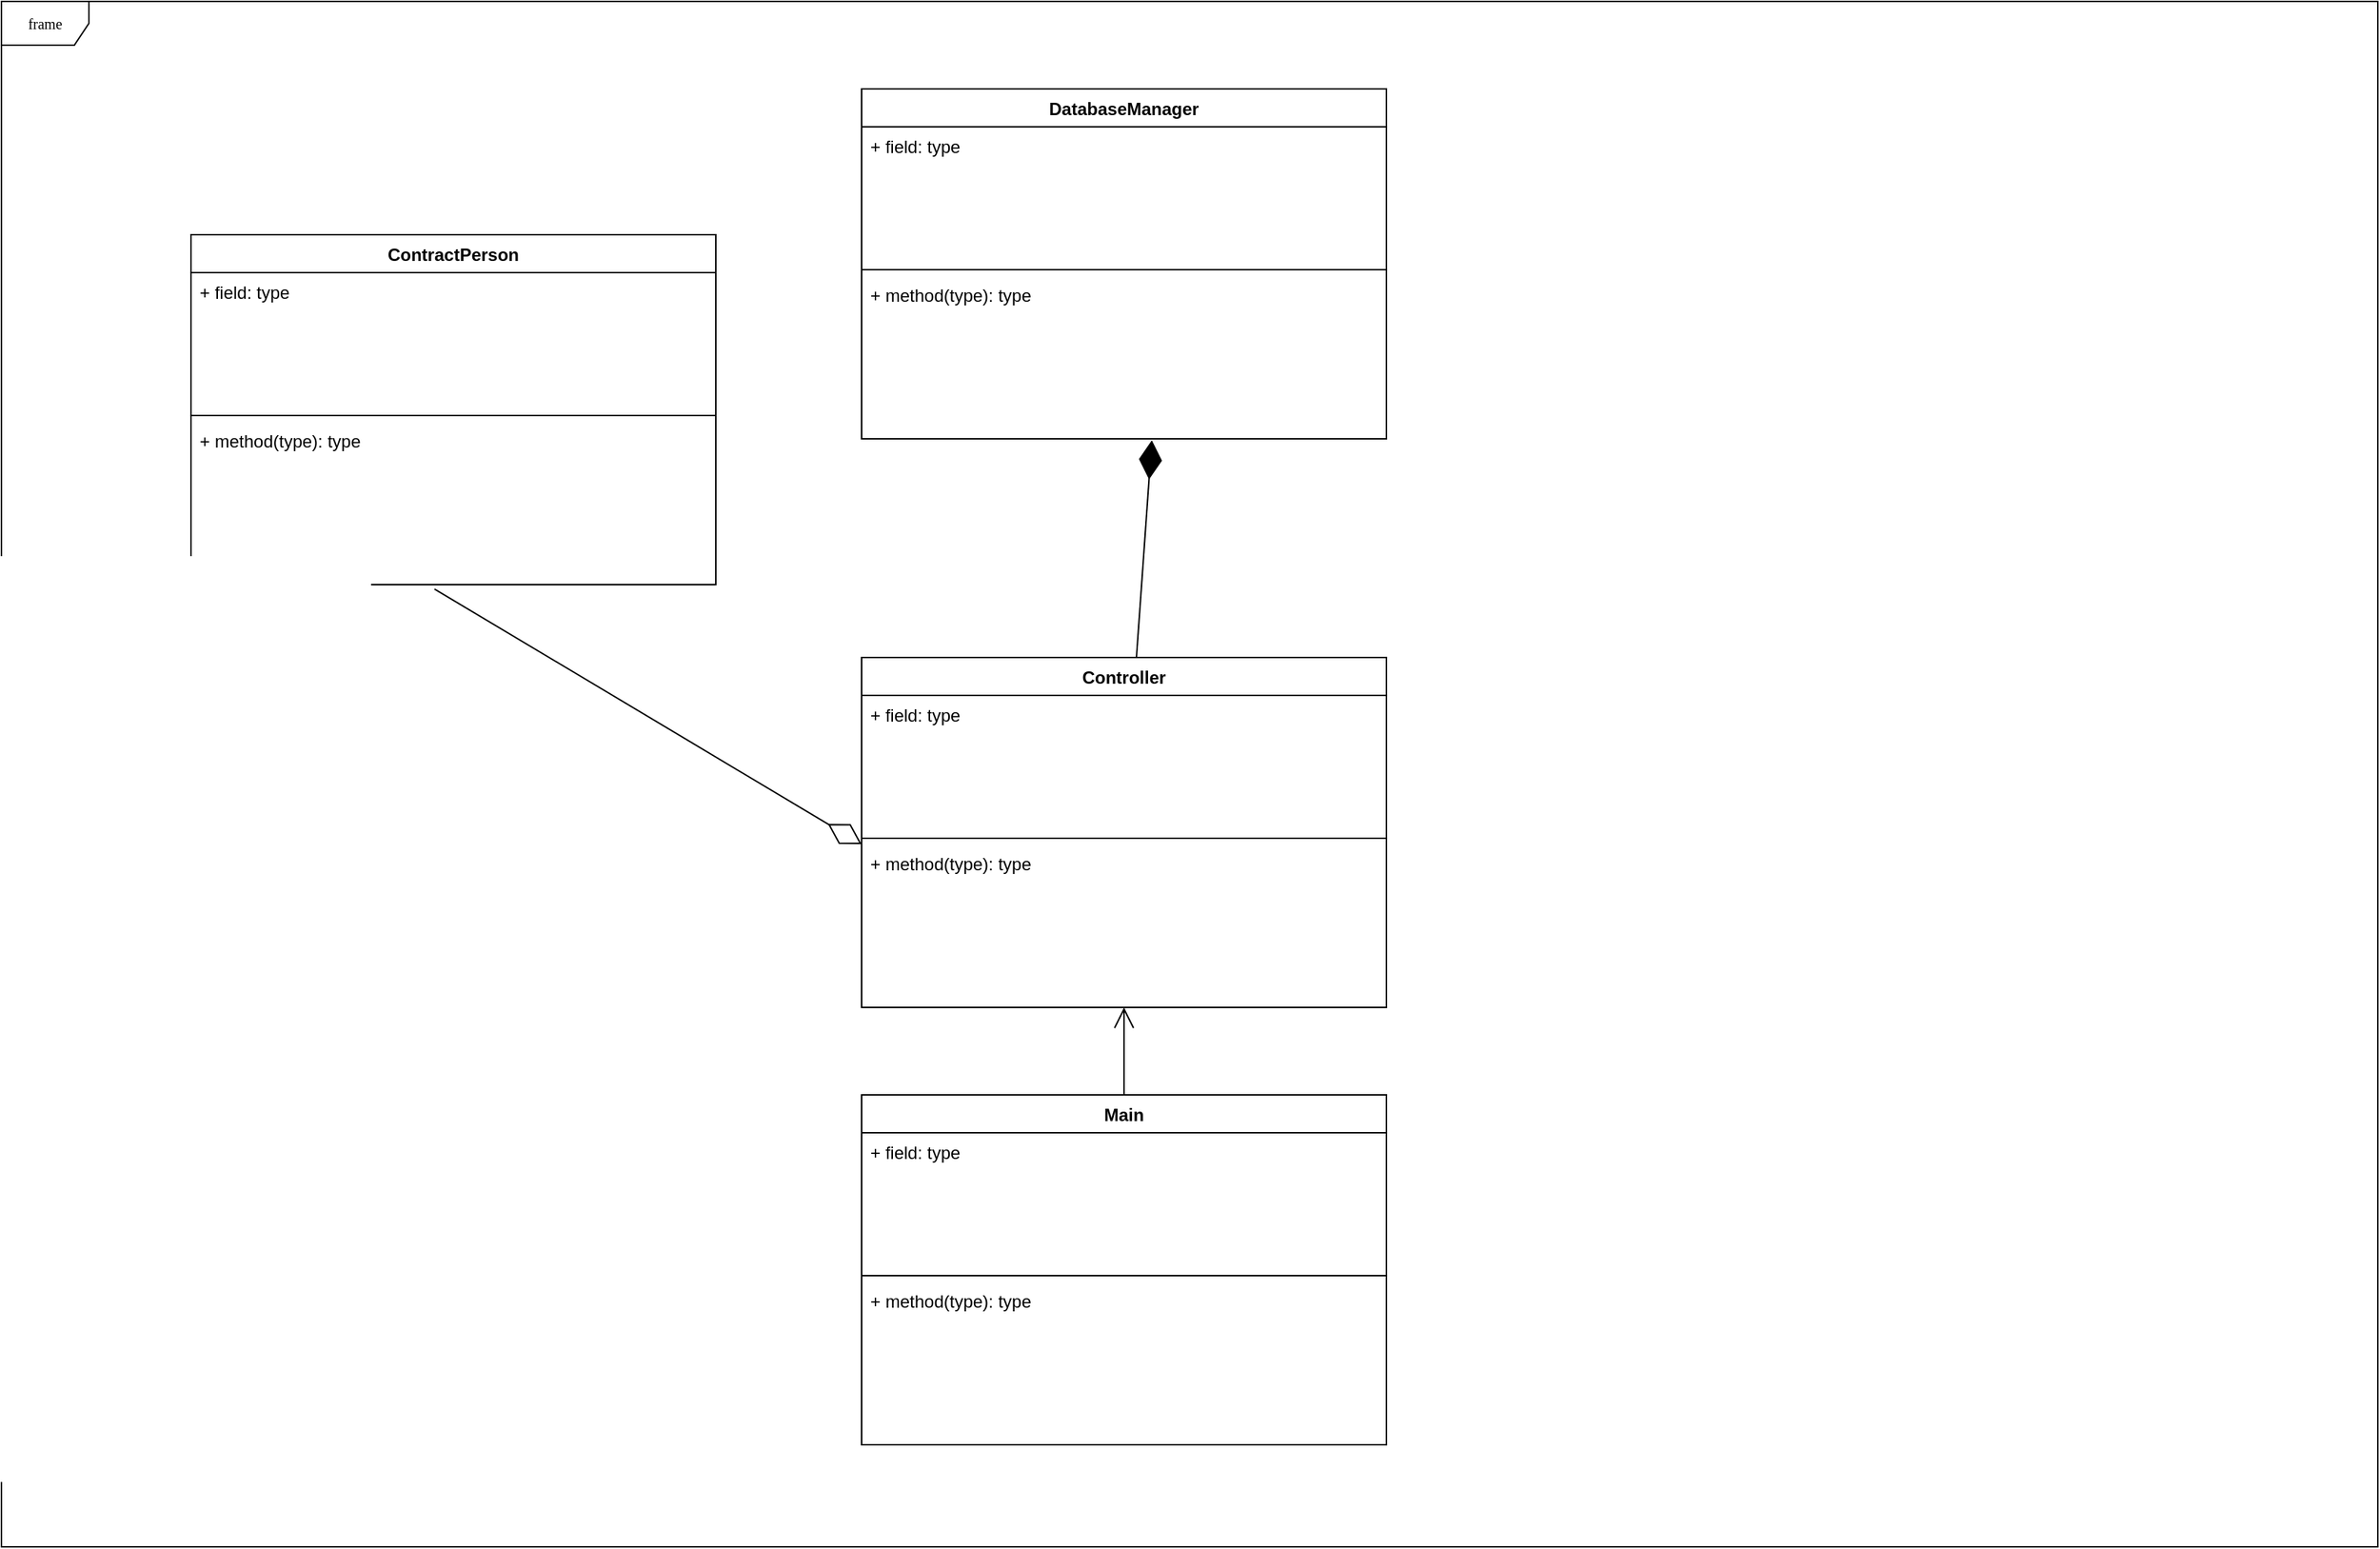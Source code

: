 <mxfile version="11.0.1" type="github"><diagram name="Page-1" id="c4acf3e9-155e-7222-9cf6-157b1a14988f"><mxGraphModel dx="2942" dy="1124" grid="1" gridSize="10" guides="1" tooltips="1" connect="1" arrows="1" fold="1" page="1" pageScale="1" pageWidth="850" pageHeight="1100" background="#ffffff" math="0" shadow="0"><root><mxCell id="0"/><mxCell id="1" parent="0"/><mxCell id="17acba5748e5396b-1" value="frame" style="shape=umlFrame;whiteSpace=wrap;html=1;rounded=0;shadow=0;comic=0;labelBackgroundColor=none;strokeColor=#000000;strokeWidth=1;fillColor=#ffffff;fontFamily=Verdana;fontSize=10;fontColor=#000000;align=center;" parent="1" vertex="1"><mxGeometry x="30" y="20" width="1630" height="1060" as="geometry"/></mxCell><mxCell id="3Uqe1BacnNjltY_FLwAF-1" value="ContractPerson" style="swimlane;fontStyle=1;align=center;verticalAlign=top;childLayout=stackLayout;horizontal=1;startSize=26;horizontalStack=0;resizeParent=1;resizeParentMax=0;resizeLast=0;collapsible=1;marginBottom=0;" parent="1" vertex="1"><mxGeometry x="160" y="180" width="360" height="240" as="geometry"/></mxCell><mxCell id="3Uqe1BacnNjltY_FLwAF-2" value="+ field: type" style="text;strokeColor=none;fillColor=none;align=left;verticalAlign=top;spacingLeft=4;spacingRight=4;overflow=hidden;rotatable=0;points=[[0,0.5],[1,0.5]];portConstraint=eastwest;" parent="3Uqe1BacnNjltY_FLwAF-1" vertex="1"><mxGeometry y="26" width="360" height="94" as="geometry"/></mxCell><mxCell id="3Uqe1BacnNjltY_FLwAF-3" value="" style="line;strokeWidth=1;fillColor=none;align=left;verticalAlign=middle;spacingTop=-1;spacingLeft=3;spacingRight=3;rotatable=0;labelPosition=right;points=[];portConstraint=eastwest;" parent="3Uqe1BacnNjltY_FLwAF-1" vertex="1"><mxGeometry y="120" width="360" height="8" as="geometry"/></mxCell><mxCell id="3Uqe1BacnNjltY_FLwAF-4" value="+ method(type): type" style="text;strokeColor=none;fillColor=none;align=left;verticalAlign=top;spacingLeft=4;spacingRight=4;overflow=hidden;rotatable=0;points=[[0,0.5],[1,0.5]];portConstraint=eastwest;" parent="3Uqe1BacnNjltY_FLwAF-1" vertex="1"><mxGeometry y="128" width="360" height="112" as="geometry"/></mxCell><mxCell id="3Uqe1BacnNjltY_FLwAF-5" value="Main" style="swimlane;fontStyle=1;align=center;verticalAlign=top;childLayout=stackLayout;horizontal=1;startSize=26;horizontalStack=0;resizeParent=1;resizeParentMax=0;resizeLast=0;collapsible=1;marginBottom=0;" parent="1" vertex="1"><mxGeometry x="620" y="770" width="360" height="240" as="geometry"/></mxCell><mxCell id="3Uqe1BacnNjltY_FLwAF-6" value="+ field: type" style="text;strokeColor=none;fillColor=none;align=left;verticalAlign=top;spacingLeft=4;spacingRight=4;overflow=hidden;rotatable=0;points=[[0,0.5],[1,0.5]];portConstraint=eastwest;" parent="3Uqe1BacnNjltY_FLwAF-5" vertex="1"><mxGeometry y="26" width="360" height="94" as="geometry"/></mxCell><mxCell id="3Uqe1BacnNjltY_FLwAF-7" value="" style="line;strokeWidth=1;fillColor=none;align=left;verticalAlign=middle;spacingTop=-1;spacingLeft=3;spacingRight=3;rotatable=0;labelPosition=right;points=[];portConstraint=eastwest;" parent="3Uqe1BacnNjltY_FLwAF-5" vertex="1"><mxGeometry y="120" width="360" height="8" as="geometry"/></mxCell><mxCell id="3Uqe1BacnNjltY_FLwAF-8" value="+ method(type): type" style="text;strokeColor=none;fillColor=none;align=left;verticalAlign=top;spacingLeft=4;spacingRight=4;overflow=hidden;rotatable=0;points=[[0,0.5],[1,0.5]];portConstraint=eastwest;" parent="3Uqe1BacnNjltY_FLwAF-5" vertex="1"><mxGeometry y="128" width="360" height="112" as="geometry"/></mxCell><mxCell id="3Uqe1BacnNjltY_FLwAF-9" value="DatabaseManager" style="swimlane;fontStyle=1;align=center;verticalAlign=top;childLayout=stackLayout;horizontal=1;startSize=26;horizontalStack=0;resizeParent=1;resizeParentMax=0;resizeLast=0;collapsible=1;marginBottom=0;" parent="1" vertex="1"><mxGeometry x="620" y="80" width="360" height="240" as="geometry"/></mxCell><mxCell id="3Uqe1BacnNjltY_FLwAF-10" value="+ field: type" style="text;strokeColor=none;fillColor=none;align=left;verticalAlign=top;spacingLeft=4;spacingRight=4;overflow=hidden;rotatable=0;points=[[0,0.5],[1,0.5]];portConstraint=eastwest;" parent="3Uqe1BacnNjltY_FLwAF-9" vertex="1"><mxGeometry y="26" width="360" height="94" as="geometry"/></mxCell><mxCell id="3Uqe1BacnNjltY_FLwAF-11" value="" style="line;strokeWidth=1;fillColor=none;align=left;verticalAlign=middle;spacingTop=-1;spacingLeft=3;spacingRight=3;rotatable=0;labelPosition=right;points=[];portConstraint=eastwest;" parent="3Uqe1BacnNjltY_FLwAF-9" vertex="1"><mxGeometry y="120" width="360" height="8" as="geometry"/></mxCell><mxCell id="3Uqe1BacnNjltY_FLwAF-12" value="+ method(type): type" style="text;strokeColor=none;fillColor=none;align=left;verticalAlign=top;spacingLeft=4;spacingRight=4;overflow=hidden;rotatable=0;points=[[0,0.5],[1,0.5]];portConstraint=eastwest;" parent="3Uqe1BacnNjltY_FLwAF-9" vertex="1"><mxGeometry y="128" width="360" height="112" as="geometry"/></mxCell><mxCell id="3Uqe1BacnNjltY_FLwAF-13" value="Controller" style="swimlane;fontStyle=1;align=center;verticalAlign=top;childLayout=stackLayout;horizontal=1;startSize=26;horizontalStack=0;resizeParent=1;resizeParentMax=0;resizeLast=0;collapsible=1;marginBottom=0;" parent="1" vertex="1"><mxGeometry x="620" y="470" width="360" height="240" as="geometry"/></mxCell><mxCell id="3Uqe1BacnNjltY_FLwAF-14" value="+ field: type" style="text;strokeColor=none;fillColor=none;align=left;verticalAlign=top;spacingLeft=4;spacingRight=4;overflow=hidden;rotatable=0;points=[[0,0.5],[1,0.5]];portConstraint=eastwest;" parent="3Uqe1BacnNjltY_FLwAF-13" vertex="1"><mxGeometry y="26" width="360" height="94" as="geometry"/></mxCell><mxCell id="3Uqe1BacnNjltY_FLwAF-15" value="" style="line;strokeWidth=1;fillColor=none;align=left;verticalAlign=middle;spacingTop=-1;spacingLeft=3;spacingRight=3;rotatable=0;labelPosition=right;points=[];portConstraint=eastwest;" parent="3Uqe1BacnNjltY_FLwAF-13" vertex="1"><mxGeometry y="120" width="360" height="8" as="geometry"/></mxCell><mxCell id="3Uqe1BacnNjltY_FLwAF-16" value="+ method(type): type" style="text;strokeColor=none;fillColor=none;align=left;verticalAlign=top;spacingLeft=4;spacingRight=4;overflow=hidden;rotatable=0;points=[[0,0.5],[1,0.5]];portConstraint=eastwest;" parent="3Uqe1BacnNjltY_FLwAF-13" vertex="1"><mxGeometry y="128" width="360" height="112" as="geometry"/></mxCell><mxCell id="3Uqe1BacnNjltY_FLwAF-17" value="" style="endArrow=diamondThin;endFill=1;endSize=24;html=1;entryX=0.553;entryY=1.009;entryDx=0;entryDy=0;entryPerimeter=0;" parent="1" source="3Uqe1BacnNjltY_FLwAF-13" target="3Uqe1BacnNjltY_FLwAF-12" edge="1"><mxGeometry width="160" relative="1" as="geometry"><mxPoint x="450" y="480" as="sourcePoint"/><mxPoint x="610" y="480" as="targetPoint"/></mxGeometry></mxCell><mxCell id="3Uqe1BacnNjltY_FLwAF-18" value="" style="endArrow=open;endFill=1;endSize=12;html=1;exitX=0.5;exitY=0;exitDx=0;exitDy=0;" parent="1" source="3Uqe1BacnNjltY_FLwAF-5" target="3Uqe1BacnNjltY_FLwAF-16" edge="1"><mxGeometry width="160" relative="1" as="geometry"><mxPoint x="1070" y="720" as="sourcePoint"/><mxPoint x="1230" y="720" as="targetPoint"/></mxGeometry></mxCell><mxCell id="3Uqe1BacnNjltY_FLwAF-19" value="" style="endArrow=diamondThin;endFill=0;endSize=24;html=1;exitX=0.464;exitY=1.027;exitDx=0;exitDy=0;exitPerimeter=0;" parent="1" source="3Uqe1BacnNjltY_FLwAF-4" edge="1"><mxGeometry width="160" relative="1" as="geometry"><mxPoint x="390" y="650" as="sourcePoint"/><mxPoint x="620" y="598" as="targetPoint"/></mxGeometry></mxCell></root></mxGraphModel></diagram></mxfile>